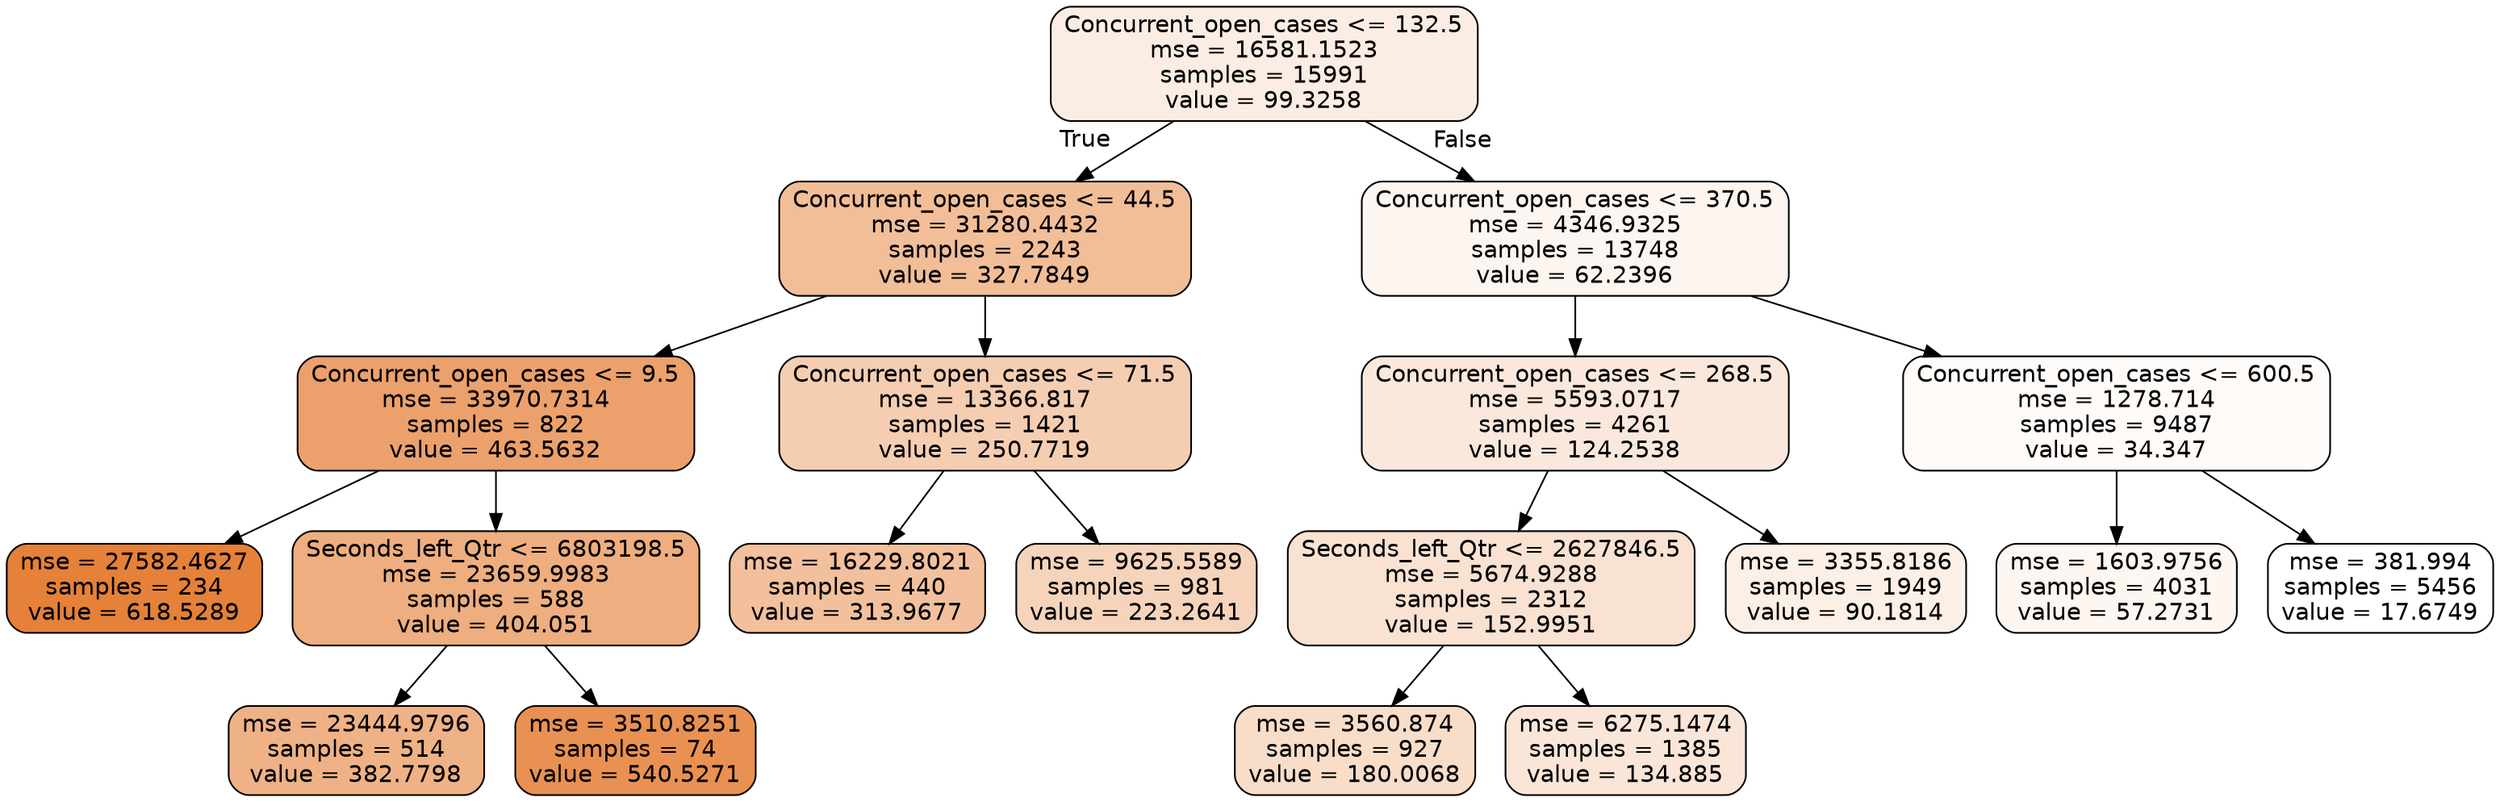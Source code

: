 digraph Tree {
node [shape=box, style="filled, rounded", color="black", fontname=helvetica] ;
edge [fontname=helvetica] ;
0 [label="Concurrent_open_cases <= 132.5\nmse = 16581.1523\nsamples = 15991\nvalue = 99.3258", fillcolor="#e5813923"] ;
1 [label="Concurrent_open_cases <= 44.5\nmse = 31280.4432\nsamples = 2243\nvalue = 327.7849", fillcolor="#e5813984"] ;
0 -> 1 [labeldistance=2.5, labelangle=45, headlabel="True"] ;
5 [label="Concurrent_open_cases <= 9.5\nmse = 33970.7314\nsamples = 822\nvalue = 463.5632", fillcolor="#e58139bd"] ;
1 -> 5 ;
7 [label="mse = 27582.4627\nsamples = 234\nvalue = 618.5289", fillcolor="#e58139ff"] ;
5 -> 7 ;
8 [label="Seconds_left_Qtr <= 6803198.5\nmse = 23659.9983\nsamples = 588\nvalue = 404.051", fillcolor="#e58139a4"] ;
5 -> 8 ;
15 [label="mse = 23444.9796\nsamples = 514\nvalue = 382.7798", fillcolor="#e581399b"] ;
8 -> 15 ;
16 [label="mse = 3510.8251\nsamples = 74\nvalue = 540.5271", fillcolor="#e58139de"] ;
8 -> 16 ;
6 [label="Concurrent_open_cases <= 71.5\nmse = 13366.817\nsamples = 1421\nvalue = 250.7719", fillcolor="#e5813963"] ;
1 -> 6 ;
13 [label="mse = 16229.8021\nsamples = 440\nvalue = 313.9677", fillcolor="#e581397e"] ;
6 -> 13 ;
14 [label="mse = 9625.5589\nsamples = 981\nvalue = 223.2641", fillcolor="#e5813957"] ;
6 -> 14 ;
2 [label="Concurrent_open_cases <= 370.5\nmse = 4346.9325\nsamples = 13748\nvalue = 62.2396", fillcolor="#e5813913"] ;
0 -> 2 [labeldistance=2.5, labelangle=-45, headlabel="False"] ;
3 [label="Concurrent_open_cases <= 268.5\nmse = 5593.0717\nsamples = 4261\nvalue = 124.2538", fillcolor="#e581392d"] ;
2 -> 3 ;
9 [label="Seconds_left_Qtr <= 2627846.5\nmse = 5674.9288\nsamples = 2312\nvalue = 152.9951", fillcolor="#e5813939"] ;
3 -> 9 ;
17 [label="mse = 3560.874\nsamples = 927\nvalue = 180.0068", fillcolor="#e5813945"] ;
9 -> 17 ;
18 [label="mse = 6275.1474\nsamples = 1385\nvalue = 134.885", fillcolor="#e5813932"] ;
9 -> 18 ;
10 [label="mse = 3355.8186\nsamples = 1949\nvalue = 90.1814", fillcolor="#e581391f"] ;
3 -> 10 ;
4 [label="Concurrent_open_cases <= 600.5\nmse = 1278.714\nsamples = 9487\nvalue = 34.347", fillcolor="#e5813907"] ;
2 -> 4 ;
11 [label="mse = 1603.9756\nsamples = 4031\nvalue = 57.2731", fillcolor="#e5813911"] ;
4 -> 11 ;
12 [label="mse = 381.994\nsamples = 5456\nvalue = 17.6749", fillcolor="#e5813900"] ;
4 -> 12 ;
}